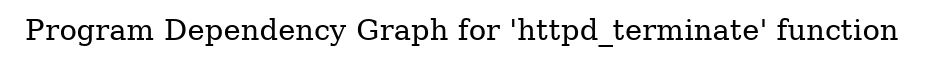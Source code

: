 digraph "Program Dependency Graph for 'httpd_terminate' function" {
	label="Program Dependency Graph for 'httpd_terminate' function";

}
